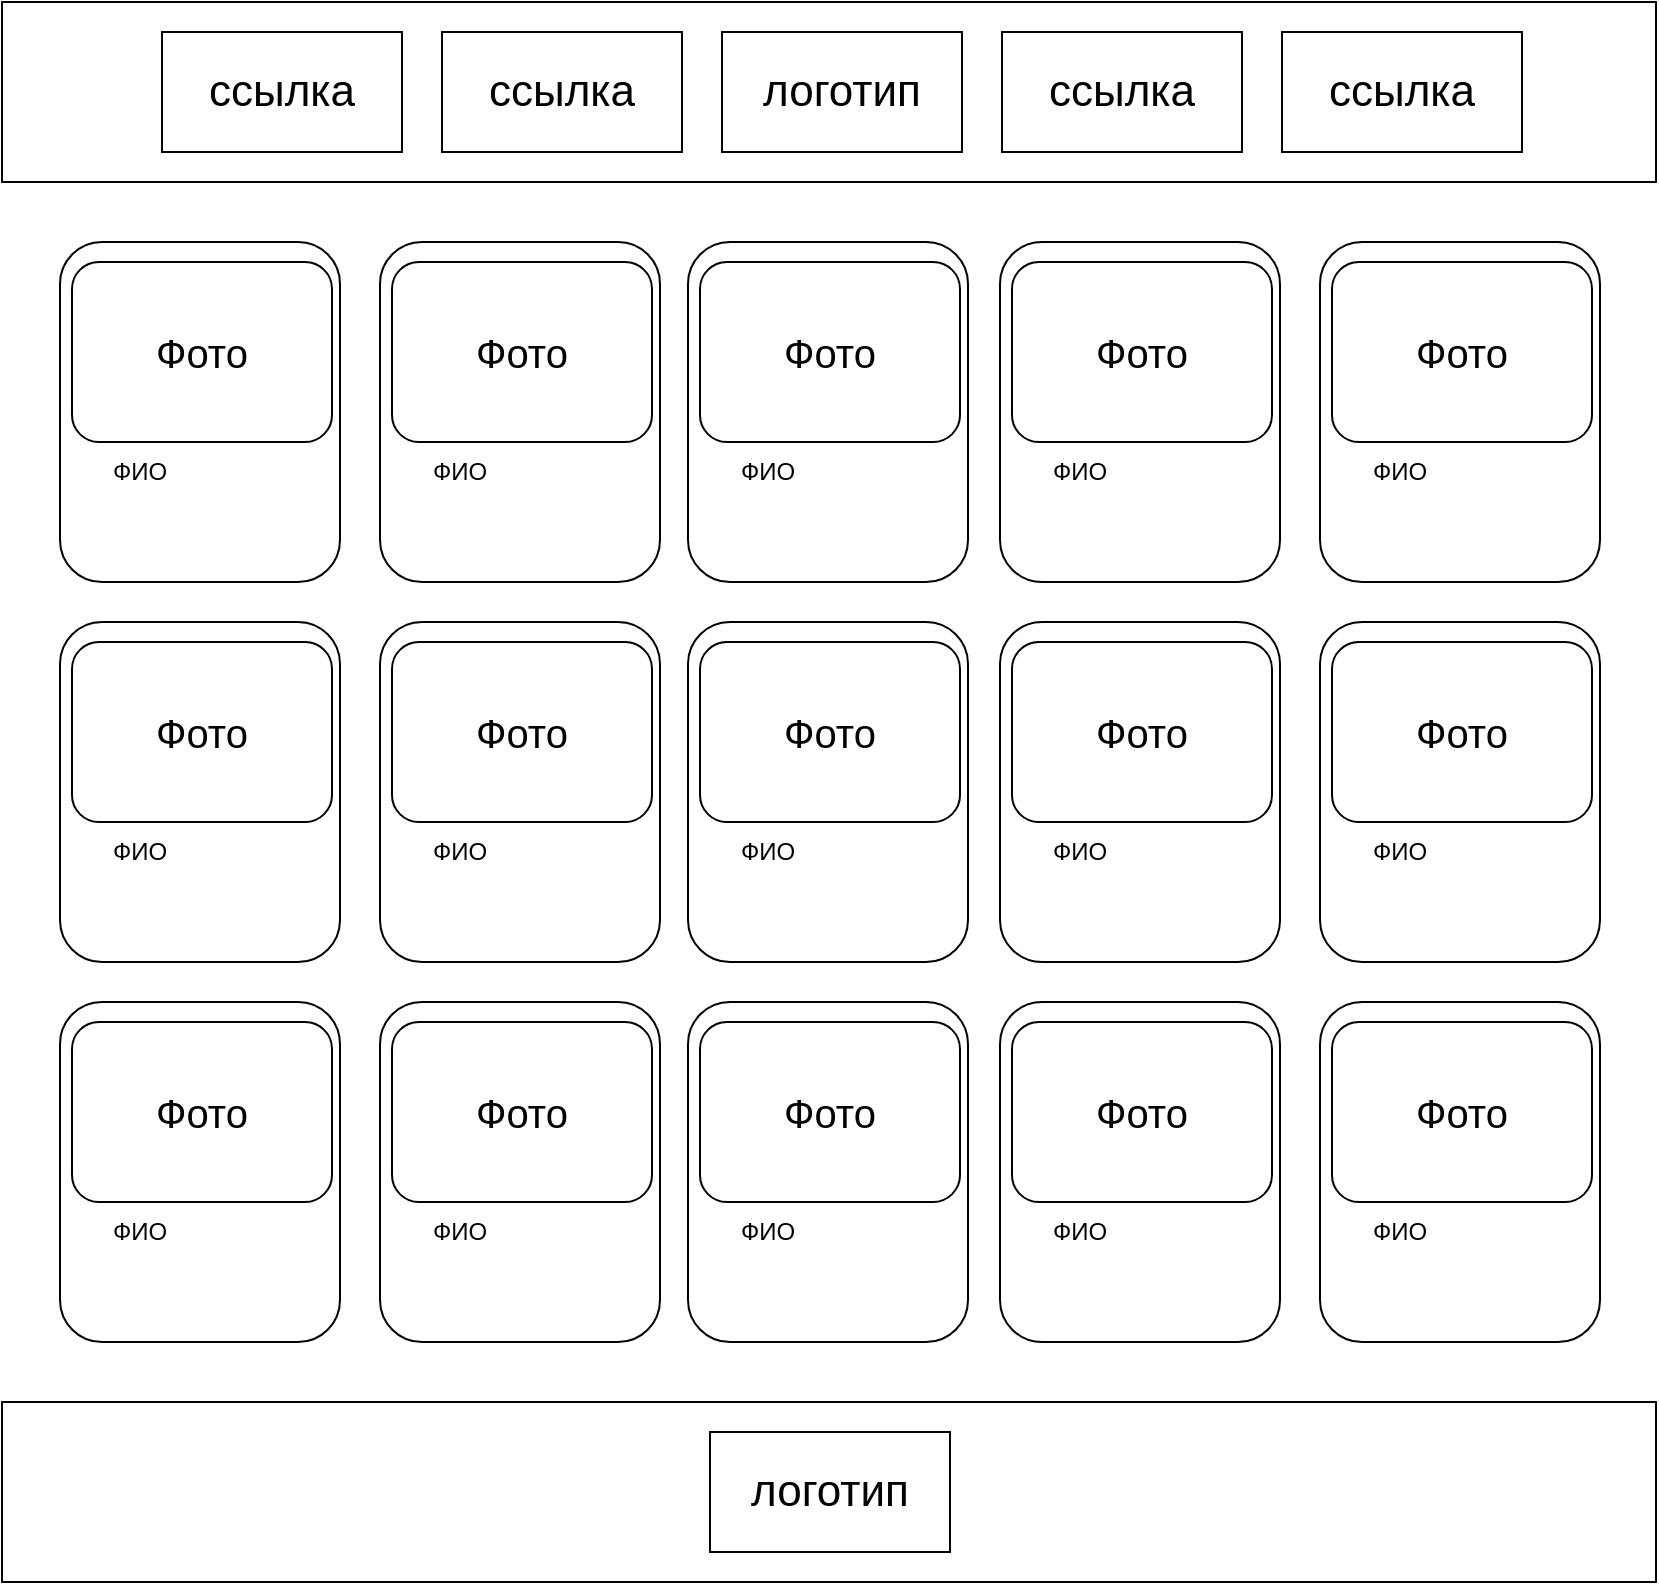 <mxfile version="24.4.13" type="device">
  <diagram name="Страница — 1" id="TLnxFaY4yJW2a0fgBsng">
    <mxGraphModel dx="1434" dy="772" grid="1" gridSize="10" guides="1" tooltips="1" connect="1" arrows="1" fold="1" page="1" pageScale="1" pageWidth="827" pageHeight="1169" math="0" shadow="0">
      <root>
        <mxCell id="0" />
        <mxCell id="1" parent="0" />
        <mxCell id="bOdVow-R79Nue5AEDABI-4" value="" style="group;fillColor=default;" parent="1" vertex="1" connectable="0">
          <mxGeometry width="827" height="90" as="geometry" />
        </mxCell>
        <mxCell id="bOdVow-R79Nue5AEDABI-5" value="" style="group" parent="bOdVow-R79Nue5AEDABI-4" vertex="1" connectable="0">
          <mxGeometry width="827" height="90" as="geometry" />
        </mxCell>
        <mxCell id="bOdVow-R79Nue5AEDABI-6" value="" style="rounded=0;whiteSpace=wrap;html=1;fillStyle=auto;fillColor=none;" parent="bOdVow-R79Nue5AEDABI-5" vertex="1">
          <mxGeometry width="827" height="90" as="geometry" />
        </mxCell>
        <mxCell id="bOdVow-R79Nue5AEDABI-7" value="&lt;font style=&quot;font-size: 22px;&quot;&gt;ссылка&lt;/font&gt;" style="rounded=0;whiteSpace=wrap;html=1;" parent="bOdVow-R79Nue5AEDABI-5" vertex="1">
          <mxGeometry x="640" y="15" width="120" height="60" as="geometry" />
        </mxCell>
        <mxCell id="bOdVow-R79Nue5AEDABI-8" value="" style="group" parent="bOdVow-R79Nue5AEDABI-4" vertex="1" connectable="0">
          <mxGeometry x="80" y="15" width="540" height="60" as="geometry" />
        </mxCell>
        <mxCell id="bOdVow-R79Nue5AEDABI-9" value="&lt;font style=&quot;font-size: 22px;&quot;&gt;логотип&lt;/font&gt;" style="rounded=0;whiteSpace=wrap;html=1;" parent="bOdVow-R79Nue5AEDABI-8" vertex="1">
          <mxGeometry x="280" width="120" height="60" as="geometry" />
        </mxCell>
        <mxCell id="bOdVow-R79Nue5AEDABI-10" value="&lt;font style=&quot;font-size: 22px;&quot;&gt;ссылка&lt;/font&gt;" style="rounded=0;whiteSpace=wrap;html=1;" parent="bOdVow-R79Nue5AEDABI-8" vertex="1">
          <mxGeometry x="420" width="120" height="60" as="geometry" />
        </mxCell>
        <mxCell id="bOdVow-R79Nue5AEDABI-11" value="&lt;font style=&quot;font-size: 22px;&quot;&gt;ссылка&lt;/font&gt;" style="rounded=0;whiteSpace=wrap;html=1;" parent="bOdVow-R79Nue5AEDABI-8" vertex="1">
          <mxGeometry x="140" width="120" height="60" as="geometry" />
        </mxCell>
        <mxCell id="bOdVow-R79Nue5AEDABI-12" value="&lt;font style=&quot;font-size: 22px;&quot;&gt;ссылка&lt;/font&gt;" style="rounded=0;whiteSpace=wrap;html=1;" parent="bOdVow-R79Nue5AEDABI-8" vertex="1">
          <mxGeometry width="120" height="60" as="geometry" />
        </mxCell>
        <mxCell id="bOdVow-R79Nue5AEDABI-13" value="" style="group" parent="1" vertex="1" connectable="0">
          <mxGeometry y="700" width="827" height="90" as="geometry" />
        </mxCell>
        <mxCell id="bOdVow-R79Nue5AEDABI-14" value="" style="group;fillColor=default;" parent="bOdVow-R79Nue5AEDABI-13" vertex="1" connectable="0">
          <mxGeometry width="827" height="90" as="geometry" />
        </mxCell>
        <mxCell id="bOdVow-R79Nue5AEDABI-15" value="" style="group" parent="bOdVow-R79Nue5AEDABI-14" vertex="1" connectable="0">
          <mxGeometry width="827" height="90" as="geometry" />
        </mxCell>
        <mxCell id="bOdVow-R79Nue5AEDABI-16" value="" style="rounded=0;whiteSpace=wrap;html=1;fillStyle=auto;fillColor=none;" parent="bOdVow-R79Nue5AEDABI-15" vertex="1">
          <mxGeometry width="827" height="90" as="geometry" />
        </mxCell>
        <mxCell id="bOdVow-R79Nue5AEDABI-17" value="&lt;font style=&quot;font-size: 22px;&quot;&gt;логотип&lt;/font&gt;" style="rounded=0;whiteSpace=wrap;html=1;" parent="bOdVow-R79Nue5AEDABI-15" vertex="1">
          <mxGeometry x="354" y="15" width="120" height="60" as="geometry" />
        </mxCell>
        <mxCell id="bOdVow-R79Nue5AEDABI-31" value="" style="group" parent="1" vertex="1" connectable="0">
          <mxGeometry x="343" y="120" width="140" height="170" as="geometry" />
        </mxCell>
        <mxCell id="bOdVow-R79Nue5AEDABI-32" value="" style="group" parent="bOdVow-R79Nue5AEDABI-31" vertex="1" connectable="0">
          <mxGeometry width="140" height="170" as="geometry" />
        </mxCell>
        <mxCell id="bOdVow-R79Nue5AEDABI-33" value="" style="rounded=1;whiteSpace=wrap;html=1;" parent="bOdVow-R79Nue5AEDABI-32" vertex="1">
          <mxGeometry width="140" height="170" as="geometry" />
        </mxCell>
        <mxCell id="bOdVow-R79Nue5AEDABI-34" value="&lt;font style=&quot;font-size: 20px;&quot;&gt;Фото&lt;/font&gt;" style="rounded=1;whiteSpace=wrap;html=1;" parent="bOdVow-R79Nue5AEDABI-32" vertex="1">
          <mxGeometry x="6" y="10" width="130" height="90" as="geometry" />
        </mxCell>
        <mxCell id="bOdVow-R79Nue5AEDABI-35" value="ФИО" style="text;html=1;align=center;verticalAlign=middle;whiteSpace=wrap;rounded=0;" parent="bOdVow-R79Nue5AEDABI-32" vertex="1">
          <mxGeometry x="10" y="100" width="60" height="30" as="geometry" />
        </mxCell>
        <mxCell id="bOdVow-R79Nue5AEDABI-36" value="" style="group" parent="1" vertex="1" connectable="0">
          <mxGeometry x="189" y="120" width="140" height="170" as="geometry" />
        </mxCell>
        <mxCell id="bOdVow-R79Nue5AEDABI-37" value="" style="group" parent="bOdVow-R79Nue5AEDABI-36" vertex="1" connectable="0">
          <mxGeometry width="140" height="170" as="geometry" />
        </mxCell>
        <mxCell id="bOdVow-R79Nue5AEDABI-38" value="" style="rounded=1;whiteSpace=wrap;html=1;" parent="bOdVow-R79Nue5AEDABI-37" vertex="1">
          <mxGeometry width="140" height="170" as="geometry" />
        </mxCell>
        <mxCell id="bOdVow-R79Nue5AEDABI-39" value="&lt;font style=&quot;font-size: 20px;&quot;&gt;Фото&lt;/font&gt;" style="rounded=1;whiteSpace=wrap;html=1;" parent="bOdVow-R79Nue5AEDABI-37" vertex="1">
          <mxGeometry x="6" y="10" width="130" height="90" as="geometry" />
        </mxCell>
        <mxCell id="bOdVow-R79Nue5AEDABI-40" value="ФИО" style="text;html=1;align=center;verticalAlign=middle;whiteSpace=wrap;rounded=0;" parent="bOdVow-R79Nue5AEDABI-37" vertex="1">
          <mxGeometry x="10" y="100" width="60" height="30" as="geometry" />
        </mxCell>
        <mxCell id="bOdVow-R79Nue5AEDABI-41" value="" style="group" parent="1" vertex="1" connectable="0">
          <mxGeometry x="659" y="120" width="140" height="170" as="geometry" />
        </mxCell>
        <mxCell id="bOdVow-R79Nue5AEDABI-42" value="" style="group" parent="bOdVow-R79Nue5AEDABI-41" vertex="1" connectable="0">
          <mxGeometry width="140" height="170" as="geometry" />
        </mxCell>
        <mxCell id="bOdVow-R79Nue5AEDABI-43" value="" style="rounded=1;whiteSpace=wrap;html=1;" parent="bOdVow-R79Nue5AEDABI-42" vertex="1">
          <mxGeometry width="140" height="170" as="geometry" />
        </mxCell>
        <mxCell id="bOdVow-R79Nue5AEDABI-44" value="&lt;font style=&quot;font-size: 20px;&quot;&gt;Фото&lt;/font&gt;" style="rounded=1;whiteSpace=wrap;html=1;" parent="bOdVow-R79Nue5AEDABI-42" vertex="1">
          <mxGeometry x="6" y="10" width="130" height="90" as="geometry" />
        </mxCell>
        <mxCell id="bOdVow-R79Nue5AEDABI-45" value="ФИО" style="text;html=1;align=center;verticalAlign=middle;whiteSpace=wrap;rounded=0;" parent="bOdVow-R79Nue5AEDABI-42" vertex="1">
          <mxGeometry x="10" y="100" width="60" height="30" as="geometry" />
        </mxCell>
        <mxCell id="bOdVow-R79Nue5AEDABI-46" value="" style="group" parent="1" vertex="1" connectable="0">
          <mxGeometry x="499" y="120" width="140" height="170" as="geometry" />
        </mxCell>
        <mxCell id="bOdVow-R79Nue5AEDABI-47" value="" style="group" parent="bOdVow-R79Nue5AEDABI-46" vertex="1" connectable="0">
          <mxGeometry width="140" height="170" as="geometry" />
        </mxCell>
        <mxCell id="bOdVow-R79Nue5AEDABI-48" value="" style="rounded=1;whiteSpace=wrap;html=1;" parent="bOdVow-R79Nue5AEDABI-47" vertex="1">
          <mxGeometry width="140" height="170" as="geometry" />
        </mxCell>
        <mxCell id="bOdVow-R79Nue5AEDABI-49" value="&lt;font style=&quot;font-size: 20px;&quot;&gt;Фото&lt;/font&gt;" style="rounded=1;whiteSpace=wrap;html=1;" parent="bOdVow-R79Nue5AEDABI-47" vertex="1">
          <mxGeometry x="6" y="10" width="130" height="90" as="geometry" />
        </mxCell>
        <mxCell id="bOdVow-R79Nue5AEDABI-50" value="ФИО" style="text;html=1;align=center;verticalAlign=middle;whiteSpace=wrap;rounded=0;" parent="bOdVow-R79Nue5AEDABI-47" vertex="1">
          <mxGeometry x="10" y="100" width="60" height="30" as="geometry" />
        </mxCell>
        <mxCell id="bOdVow-R79Nue5AEDABI-51" value="" style="group" parent="1" vertex="1" connectable="0">
          <mxGeometry x="29" y="120" width="140" height="170" as="geometry" />
        </mxCell>
        <mxCell id="bOdVow-R79Nue5AEDABI-52" value="" style="group" parent="bOdVow-R79Nue5AEDABI-51" vertex="1" connectable="0">
          <mxGeometry width="140" height="170" as="geometry" />
        </mxCell>
        <mxCell id="bOdVow-R79Nue5AEDABI-53" value="" style="rounded=1;whiteSpace=wrap;html=1;" parent="bOdVow-R79Nue5AEDABI-52" vertex="1">
          <mxGeometry width="140" height="170" as="geometry" />
        </mxCell>
        <mxCell id="bOdVow-R79Nue5AEDABI-54" value="&lt;font style=&quot;font-size: 20px;&quot;&gt;Фото&lt;/font&gt;" style="rounded=1;whiteSpace=wrap;html=1;" parent="bOdVow-R79Nue5AEDABI-52" vertex="1">
          <mxGeometry x="6" y="10" width="130" height="90" as="geometry" />
        </mxCell>
        <mxCell id="bOdVow-R79Nue5AEDABI-55" value="ФИО" style="text;html=1;align=center;verticalAlign=middle;whiteSpace=wrap;rounded=0;" parent="bOdVow-R79Nue5AEDABI-52" vertex="1">
          <mxGeometry x="10" y="100" width="60" height="30" as="geometry" />
        </mxCell>
        <mxCell id="bOdVow-R79Nue5AEDABI-56" value="" style="group" parent="1" vertex="1" connectable="0">
          <mxGeometry x="343" y="310" width="140" height="170" as="geometry" />
        </mxCell>
        <mxCell id="bOdVow-R79Nue5AEDABI-57" value="" style="group" parent="bOdVow-R79Nue5AEDABI-56" vertex="1" connectable="0">
          <mxGeometry width="140" height="170" as="geometry" />
        </mxCell>
        <mxCell id="bOdVow-R79Nue5AEDABI-58" value="" style="rounded=1;whiteSpace=wrap;html=1;" parent="bOdVow-R79Nue5AEDABI-57" vertex="1">
          <mxGeometry width="140" height="170" as="geometry" />
        </mxCell>
        <mxCell id="bOdVow-R79Nue5AEDABI-59" value="&lt;font style=&quot;font-size: 20px;&quot;&gt;Фото&lt;/font&gt;" style="rounded=1;whiteSpace=wrap;html=1;" parent="bOdVow-R79Nue5AEDABI-57" vertex="1">
          <mxGeometry x="6" y="10" width="130" height="90" as="geometry" />
        </mxCell>
        <mxCell id="bOdVow-R79Nue5AEDABI-60" value="ФИО" style="text;html=1;align=center;verticalAlign=middle;whiteSpace=wrap;rounded=0;" parent="bOdVow-R79Nue5AEDABI-57" vertex="1">
          <mxGeometry x="10" y="100" width="60" height="30" as="geometry" />
        </mxCell>
        <mxCell id="bOdVow-R79Nue5AEDABI-61" value="" style="group" parent="1" vertex="1" connectable="0">
          <mxGeometry x="189" y="310" width="140" height="170" as="geometry" />
        </mxCell>
        <mxCell id="bOdVow-R79Nue5AEDABI-62" value="" style="group" parent="bOdVow-R79Nue5AEDABI-61" vertex="1" connectable="0">
          <mxGeometry width="140" height="170" as="geometry" />
        </mxCell>
        <mxCell id="bOdVow-R79Nue5AEDABI-63" value="" style="rounded=1;whiteSpace=wrap;html=1;" parent="bOdVow-R79Nue5AEDABI-62" vertex="1">
          <mxGeometry width="140" height="170" as="geometry" />
        </mxCell>
        <mxCell id="bOdVow-R79Nue5AEDABI-64" value="&lt;font style=&quot;font-size: 20px;&quot;&gt;Фото&lt;/font&gt;" style="rounded=1;whiteSpace=wrap;html=1;" parent="bOdVow-R79Nue5AEDABI-62" vertex="1">
          <mxGeometry x="6" y="10" width="130" height="90" as="geometry" />
        </mxCell>
        <mxCell id="bOdVow-R79Nue5AEDABI-65" value="ФИО" style="text;html=1;align=center;verticalAlign=middle;whiteSpace=wrap;rounded=0;" parent="bOdVow-R79Nue5AEDABI-62" vertex="1">
          <mxGeometry x="10" y="100" width="60" height="30" as="geometry" />
        </mxCell>
        <mxCell id="bOdVow-R79Nue5AEDABI-66" value="" style="group" parent="1" vertex="1" connectable="0">
          <mxGeometry x="659" y="310" width="140" height="170" as="geometry" />
        </mxCell>
        <mxCell id="bOdVow-R79Nue5AEDABI-67" value="" style="group" parent="bOdVow-R79Nue5AEDABI-66" vertex="1" connectable="0">
          <mxGeometry width="140" height="170" as="geometry" />
        </mxCell>
        <mxCell id="bOdVow-R79Nue5AEDABI-68" value="" style="rounded=1;whiteSpace=wrap;html=1;" parent="bOdVow-R79Nue5AEDABI-67" vertex="1">
          <mxGeometry width="140" height="170" as="geometry" />
        </mxCell>
        <mxCell id="bOdVow-R79Nue5AEDABI-69" value="&lt;font style=&quot;font-size: 20px;&quot;&gt;Фото&lt;/font&gt;" style="rounded=1;whiteSpace=wrap;html=1;" parent="bOdVow-R79Nue5AEDABI-67" vertex="1">
          <mxGeometry x="6" y="10" width="130" height="90" as="geometry" />
        </mxCell>
        <mxCell id="bOdVow-R79Nue5AEDABI-70" value="ФИО" style="text;html=1;align=center;verticalAlign=middle;whiteSpace=wrap;rounded=0;" parent="bOdVow-R79Nue5AEDABI-67" vertex="1">
          <mxGeometry x="10" y="100" width="60" height="30" as="geometry" />
        </mxCell>
        <mxCell id="bOdVow-R79Nue5AEDABI-71" value="" style="group" parent="1" vertex="1" connectable="0">
          <mxGeometry x="499" y="310" width="140" height="170" as="geometry" />
        </mxCell>
        <mxCell id="bOdVow-R79Nue5AEDABI-72" value="" style="group" parent="bOdVow-R79Nue5AEDABI-71" vertex="1" connectable="0">
          <mxGeometry width="140" height="170" as="geometry" />
        </mxCell>
        <mxCell id="bOdVow-R79Nue5AEDABI-73" value="" style="rounded=1;whiteSpace=wrap;html=1;" parent="bOdVow-R79Nue5AEDABI-72" vertex="1">
          <mxGeometry width="140" height="170" as="geometry" />
        </mxCell>
        <mxCell id="bOdVow-R79Nue5AEDABI-74" value="&lt;font style=&quot;font-size: 20px;&quot;&gt;Фото&lt;/font&gt;" style="rounded=1;whiteSpace=wrap;html=1;" parent="bOdVow-R79Nue5AEDABI-72" vertex="1">
          <mxGeometry x="6" y="10" width="130" height="90" as="geometry" />
        </mxCell>
        <mxCell id="bOdVow-R79Nue5AEDABI-75" value="ФИО" style="text;html=1;align=center;verticalAlign=middle;whiteSpace=wrap;rounded=0;" parent="bOdVow-R79Nue5AEDABI-72" vertex="1">
          <mxGeometry x="10" y="100" width="60" height="30" as="geometry" />
        </mxCell>
        <mxCell id="bOdVow-R79Nue5AEDABI-76" value="" style="group" parent="1" vertex="1" connectable="0">
          <mxGeometry x="29" y="310" width="140" height="170" as="geometry" />
        </mxCell>
        <mxCell id="bOdVow-R79Nue5AEDABI-77" value="" style="group" parent="bOdVow-R79Nue5AEDABI-76" vertex="1" connectable="0">
          <mxGeometry width="140" height="170" as="geometry" />
        </mxCell>
        <mxCell id="bOdVow-R79Nue5AEDABI-78" value="" style="rounded=1;whiteSpace=wrap;html=1;" parent="bOdVow-R79Nue5AEDABI-77" vertex="1">
          <mxGeometry width="140" height="170" as="geometry" />
        </mxCell>
        <mxCell id="bOdVow-R79Nue5AEDABI-79" value="&lt;font style=&quot;font-size: 20px;&quot;&gt;Фото&lt;/font&gt;" style="rounded=1;whiteSpace=wrap;html=1;" parent="bOdVow-R79Nue5AEDABI-77" vertex="1">
          <mxGeometry x="6" y="10" width="130" height="90" as="geometry" />
        </mxCell>
        <mxCell id="bOdVow-R79Nue5AEDABI-80" value="ФИО" style="text;html=1;align=center;verticalAlign=middle;whiteSpace=wrap;rounded=0;" parent="bOdVow-R79Nue5AEDABI-77" vertex="1">
          <mxGeometry x="10" y="100" width="60" height="30" as="geometry" />
        </mxCell>
        <mxCell id="bOdVow-R79Nue5AEDABI-181" value="" style="group" parent="1" vertex="1" connectable="0">
          <mxGeometry x="343" y="500" width="140" height="170" as="geometry" />
        </mxCell>
        <mxCell id="bOdVow-R79Nue5AEDABI-182" value="" style="group" parent="bOdVow-R79Nue5AEDABI-181" vertex="1" connectable="0">
          <mxGeometry width="140" height="170" as="geometry" />
        </mxCell>
        <mxCell id="bOdVow-R79Nue5AEDABI-183" value="" style="rounded=1;whiteSpace=wrap;html=1;" parent="bOdVow-R79Nue5AEDABI-182" vertex="1">
          <mxGeometry width="140" height="170" as="geometry" />
        </mxCell>
        <mxCell id="bOdVow-R79Nue5AEDABI-184" value="&lt;font style=&quot;font-size: 20px;&quot;&gt;Фото&lt;/font&gt;" style="rounded=1;whiteSpace=wrap;html=1;" parent="bOdVow-R79Nue5AEDABI-182" vertex="1">
          <mxGeometry x="6" y="10" width="130" height="90" as="geometry" />
        </mxCell>
        <mxCell id="bOdVow-R79Nue5AEDABI-185" value="ФИО" style="text;html=1;align=center;verticalAlign=middle;whiteSpace=wrap;rounded=0;" parent="bOdVow-R79Nue5AEDABI-182" vertex="1">
          <mxGeometry x="10" y="100" width="60" height="30" as="geometry" />
        </mxCell>
        <mxCell id="bOdVow-R79Nue5AEDABI-186" value="" style="group" parent="1" vertex="1" connectable="0">
          <mxGeometry x="189" y="500" width="140" height="170" as="geometry" />
        </mxCell>
        <mxCell id="bOdVow-R79Nue5AEDABI-187" value="" style="group" parent="bOdVow-R79Nue5AEDABI-186" vertex="1" connectable="0">
          <mxGeometry width="140" height="170" as="geometry" />
        </mxCell>
        <mxCell id="bOdVow-R79Nue5AEDABI-188" value="" style="rounded=1;whiteSpace=wrap;html=1;" parent="bOdVow-R79Nue5AEDABI-187" vertex="1">
          <mxGeometry width="140" height="170" as="geometry" />
        </mxCell>
        <mxCell id="bOdVow-R79Nue5AEDABI-189" value="&lt;font style=&quot;font-size: 20px;&quot;&gt;Фото&lt;/font&gt;" style="rounded=1;whiteSpace=wrap;html=1;" parent="bOdVow-R79Nue5AEDABI-187" vertex="1">
          <mxGeometry x="6" y="10" width="130" height="90" as="geometry" />
        </mxCell>
        <mxCell id="bOdVow-R79Nue5AEDABI-190" value="ФИО" style="text;html=1;align=center;verticalAlign=middle;whiteSpace=wrap;rounded=0;" parent="bOdVow-R79Nue5AEDABI-187" vertex="1">
          <mxGeometry x="10" y="100" width="60" height="30" as="geometry" />
        </mxCell>
        <mxCell id="bOdVow-R79Nue5AEDABI-191" value="" style="group" parent="1" vertex="1" connectable="0">
          <mxGeometry x="659" y="500" width="140" height="170" as="geometry" />
        </mxCell>
        <mxCell id="bOdVow-R79Nue5AEDABI-192" value="" style="group" parent="bOdVow-R79Nue5AEDABI-191" vertex="1" connectable="0">
          <mxGeometry width="140" height="170" as="geometry" />
        </mxCell>
        <mxCell id="bOdVow-R79Nue5AEDABI-193" value="" style="rounded=1;whiteSpace=wrap;html=1;" parent="bOdVow-R79Nue5AEDABI-192" vertex="1">
          <mxGeometry width="140" height="170" as="geometry" />
        </mxCell>
        <mxCell id="bOdVow-R79Nue5AEDABI-194" value="&lt;font style=&quot;font-size: 20px;&quot;&gt;Фото&lt;/font&gt;" style="rounded=1;whiteSpace=wrap;html=1;" parent="bOdVow-R79Nue5AEDABI-192" vertex="1">
          <mxGeometry x="6" y="10" width="130" height="90" as="geometry" />
        </mxCell>
        <mxCell id="bOdVow-R79Nue5AEDABI-195" value="ФИО" style="text;html=1;align=center;verticalAlign=middle;whiteSpace=wrap;rounded=0;" parent="bOdVow-R79Nue5AEDABI-192" vertex="1">
          <mxGeometry x="10" y="100" width="60" height="30" as="geometry" />
        </mxCell>
        <mxCell id="bOdVow-R79Nue5AEDABI-196" value="" style="group" parent="1" vertex="1" connectable="0">
          <mxGeometry x="499" y="500" width="140" height="170" as="geometry" />
        </mxCell>
        <mxCell id="bOdVow-R79Nue5AEDABI-197" value="" style="group" parent="bOdVow-R79Nue5AEDABI-196" vertex="1" connectable="0">
          <mxGeometry width="140" height="170" as="geometry" />
        </mxCell>
        <mxCell id="bOdVow-R79Nue5AEDABI-198" value="" style="rounded=1;whiteSpace=wrap;html=1;" parent="bOdVow-R79Nue5AEDABI-197" vertex="1">
          <mxGeometry width="140" height="170" as="geometry" />
        </mxCell>
        <mxCell id="bOdVow-R79Nue5AEDABI-199" value="&lt;font style=&quot;font-size: 20px;&quot;&gt;Фото&lt;/font&gt;" style="rounded=1;whiteSpace=wrap;html=1;" parent="bOdVow-R79Nue5AEDABI-197" vertex="1">
          <mxGeometry x="6" y="10" width="130" height="90" as="geometry" />
        </mxCell>
        <mxCell id="bOdVow-R79Nue5AEDABI-200" value="ФИО" style="text;html=1;align=center;verticalAlign=middle;whiteSpace=wrap;rounded=0;" parent="bOdVow-R79Nue5AEDABI-197" vertex="1">
          <mxGeometry x="10" y="100" width="60" height="30" as="geometry" />
        </mxCell>
        <mxCell id="bOdVow-R79Nue5AEDABI-201" value="" style="group" parent="1" vertex="1" connectable="0">
          <mxGeometry x="29" y="500" width="140" height="170" as="geometry" />
        </mxCell>
        <mxCell id="bOdVow-R79Nue5AEDABI-202" value="" style="group" parent="bOdVow-R79Nue5AEDABI-201" vertex="1" connectable="0">
          <mxGeometry width="140" height="170" as="geometry" />
        </mxCell>
        <mxCell id="bOdVow-R79Nue5AEDABI-203" value="" style="rounded=1;whiteSpace=wrap;html=1;" parent="bOdVow-R79Nue5AEDABI-202" vertex="1">
          <mxGeometry width="140" height="170" as="geometry" />
        </mxCell>
        <mxCell id="bOdVow-R79Nue5AEDABI-204" value="&lt;font style=&quot;font-size: 20px;&quot;&gt;Фото&lt;/font&gt;" style="rounded=1;whiteSpace=wrap;html=1;" parent="bOdVow-R79Nue5AEDABI-202" vertex="1">
          <mxGeometry x="6" y="10" width="130" height="90" as="geometry" />
        </mxCell>
        <mxCell id="bOdVow-R79Nue5AEDABI-205" value="ФИО" style="text;html=1;align=center;verticalAlign=middle;whiteSpace=wrap;rounded=0;" parent="bOdVow-R79Nue5AEDABI-202" vertex="1">
          <mxGeometry x="10" y="100" width="60" height="30" as="geometry" />
        </mxCell>
      </root>
    </mxGraphModel>
  </diagram>
</mxfile>
